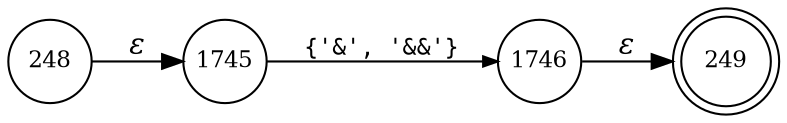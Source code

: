 digraph ATN {
rankdir=LR;
s249[fontsize=11, label="249", shape=doublecircle, fixedsize=true, width=.6];
s1745[fontsize=11,label="1745", shape=circle, fixedsize=true, width=.55, peripheries=1];
s1746[fontsize=11,label="1746", shape=circle, fixedsize=true, width=.55, peripheries=1];
s248[fontsize=11,label="248", shape=circle, fixedsize=true, width=.55, peripheries=1];
s248 -> s1745 [fontname="Times-Italic", label="&epsilon;"];
s1745 -> s1746 [fontsize=11, fontname="Courier", arrowsize=.7, label = "{'&', '&&'}", arrowhead = normal];
s1746 -> s249 [fontname="Times-Italic", label="&epsilon;"];
}